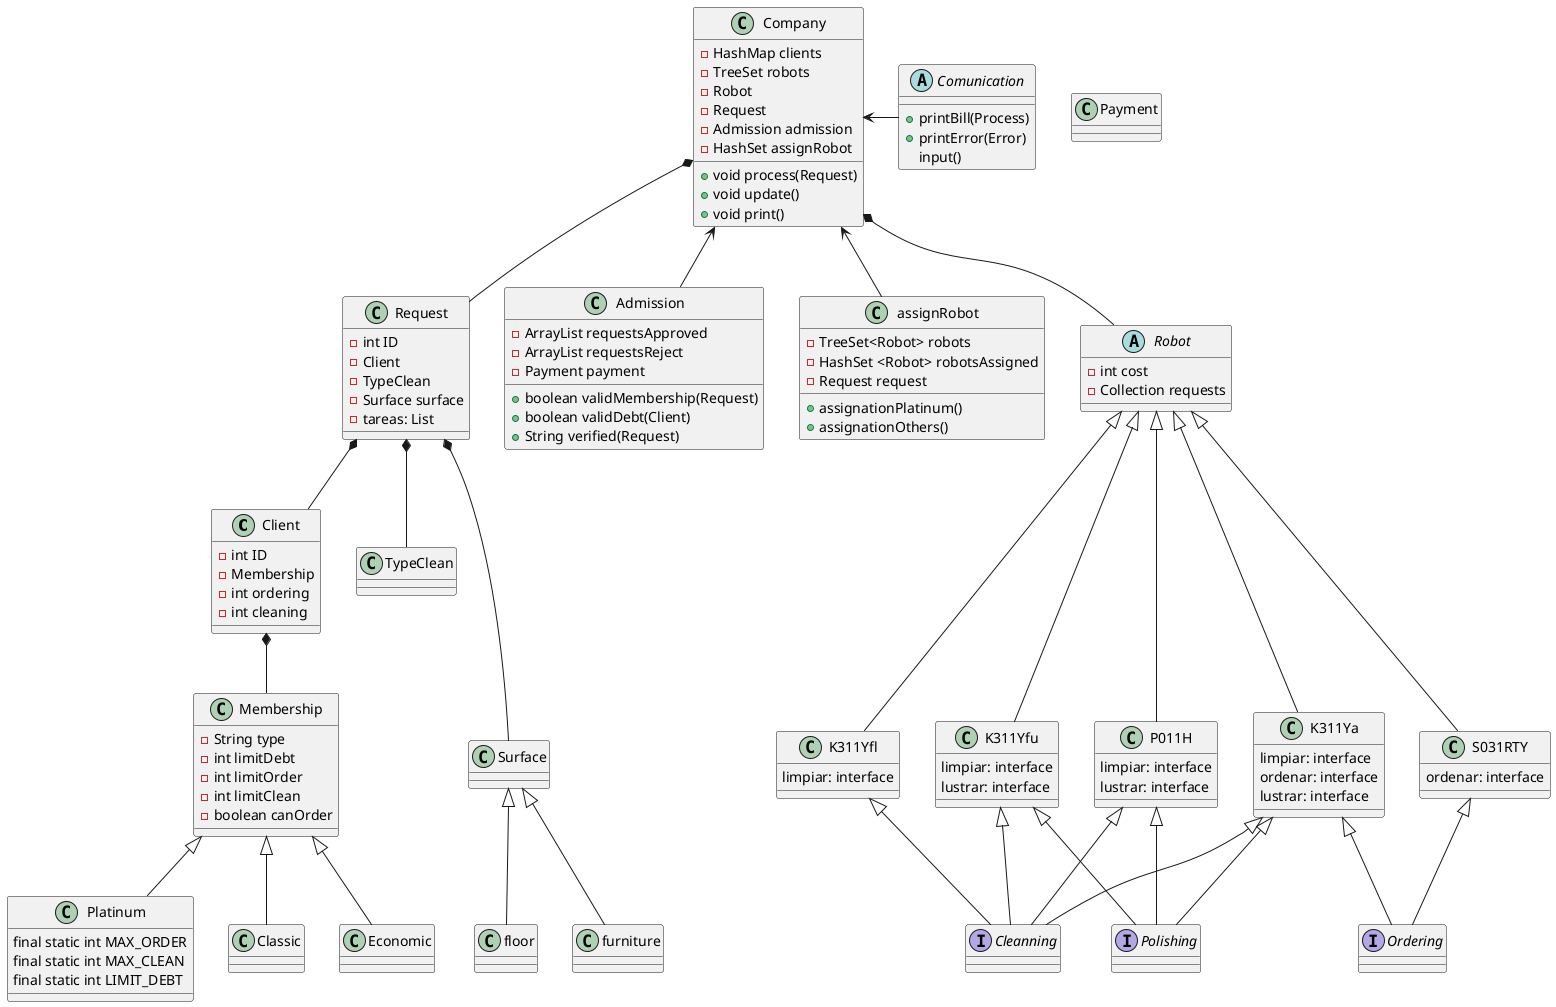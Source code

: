 @startuml
'https://plantuml.com/class-diagram

class Client
class Membership
class Platinum
class Classic
class Economic
class Request
class TypeClean
class Surface
class floor
class furniture
class Admission
class Company
class assignRobot
class Payment
abstract class Robot
interface Ordering
interface Cleanning
interface Polishing
class K311Yfl
class K311Yfu
class P011H
class K311Ya
class S031RTY


Client *-- Membership
Membership <|-- Platinum
Membership <|-- Classic
Membership <|-- Economic
Company <-- Admission
Company <-- assignRobot
Company <- Comunication
Company *-- Robot
Company *-- Request
Request *-- Client
Request *-- TypeClean
Request *---Surface
Surface<|-- floor
Surface<|-- furniture
Robot <|--- K311Ya
Robot <|---S031RTY
Robot <|---P011H
Robot <|---K311Yfu
Robot <|--- K311Yfl
K311Yfl <|-- Cleanning
K311Ya <|-- Cleanning
K311Ya <|-- Polishing
K311Ya <|-- Ordering
S031RTY <|-- Ordering
P011H <|-- Polishing
P011H <|-- Cleanning
K311Yfu <|-- Cleanning
K311Yfu <|-- Polishing



abstract Comunication{
+printBill(Process)
+printError(Error)
input()
}

abstract class Robot{
'-String model
'-String surface
'-boolean canOrder
'-boolean canShine
-int cost
-Collection requests

}

class Company{

-HashMap clients
-TreeSet robots
-Robot
-Request
-Admission admission
-HashSet assignRobot

'llama a admission
+void process(Request)
+void update()
+void print()


}

'posible clase
class Admission{
-ArrayList requestsApproved
-ArrayList requestsReject
-Payment payment
'-ArrayList clients

'ej: pedir un ordenamiento cuando no puede
+boolean validMembership(Request)
+boolean validDebt(Client)
+String verified(Request)


}


class assignRobot{
-TreeSet<Robot> robots
-HashSet <Robot> robotsAssigned
-Request request

+assignationPlatinum()
+assignationOthers()


'while Request.tareas != null
    'recorro robots: if(robot instanceOf tarea) --> resultado.add(Robot,tarea)
    'itero a la siguiente tarea
    'si el robot siguiente puede hacer la otra tarea: if(robot instanceOf tarea) --> resultado.add(Robot,tarea) /se va a pisar en el mismo robot la segunda tarea (como es tree no se duplica el robot y asumo que ambas tareas la hace un solo robot. Por ahora solo asigno uno
    'else (robot !instanceOf tarea)- voy al sig robot y así sucesivamente hasta que encuentro otro robot --> resultado.add(Robot,tarea)
    'Aca se va a crear otro nodo de Robot voy a tener dos elementos en resultado: resultado(1): Robot XXX/LIMPIEZA - Robot YYY/ ORDENAM etc.
    'voy a retornar el hashMap resultado y al iterarlo voy a saber que robots asigne
}


class Request{
-int ID
-Client
-TypeClean
-Surface surface
'-String address?
- tareas: List
}

class Client{
-int ID
-Membership
-int ordering
-int cleaning
'String address?
}

class Membership{
-String type
-int limitDebt
-int limitOrder
-int limitClean
-boolean canOrder
}

class Platinum{
final static int MAX_ORDER
final static int MAX_CLEAN
final static int LIMIT_DEBT
}

class K311Yfl{
limpiar: interface
}
class K311Yfu{
limpiar: interface
lustrar: interface
}
class P011H{
limpiar: interface
lustrar: interface
}
class S031RTY{
ordenar: interface
}
class K311Ya{
limpiar: interface
ordenar: interface
lustrar: interface
}
@enduml